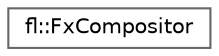 digraph "Graphical Class Hierarchy"
{
 // LATEX_PDF_SIZE
  bgcolor="transparent";
  edge [fontname=Helvetica,fontsize=10,labelfontname=Helvetica,labelfontsize=10];
  node [fontname=Helvetica,fontsize=10,shape=box,height=0.2,width=0.4];
  rankdir="LR";
  Node0 [id="Node000000",label="fl::FxCompositor",height=0.2,width=0.4,color="grey40", fillcolor="white", style="filled",URL="$d7/df1/classfl_1_1_fx_compositor.html",tooltip=" "];
}
